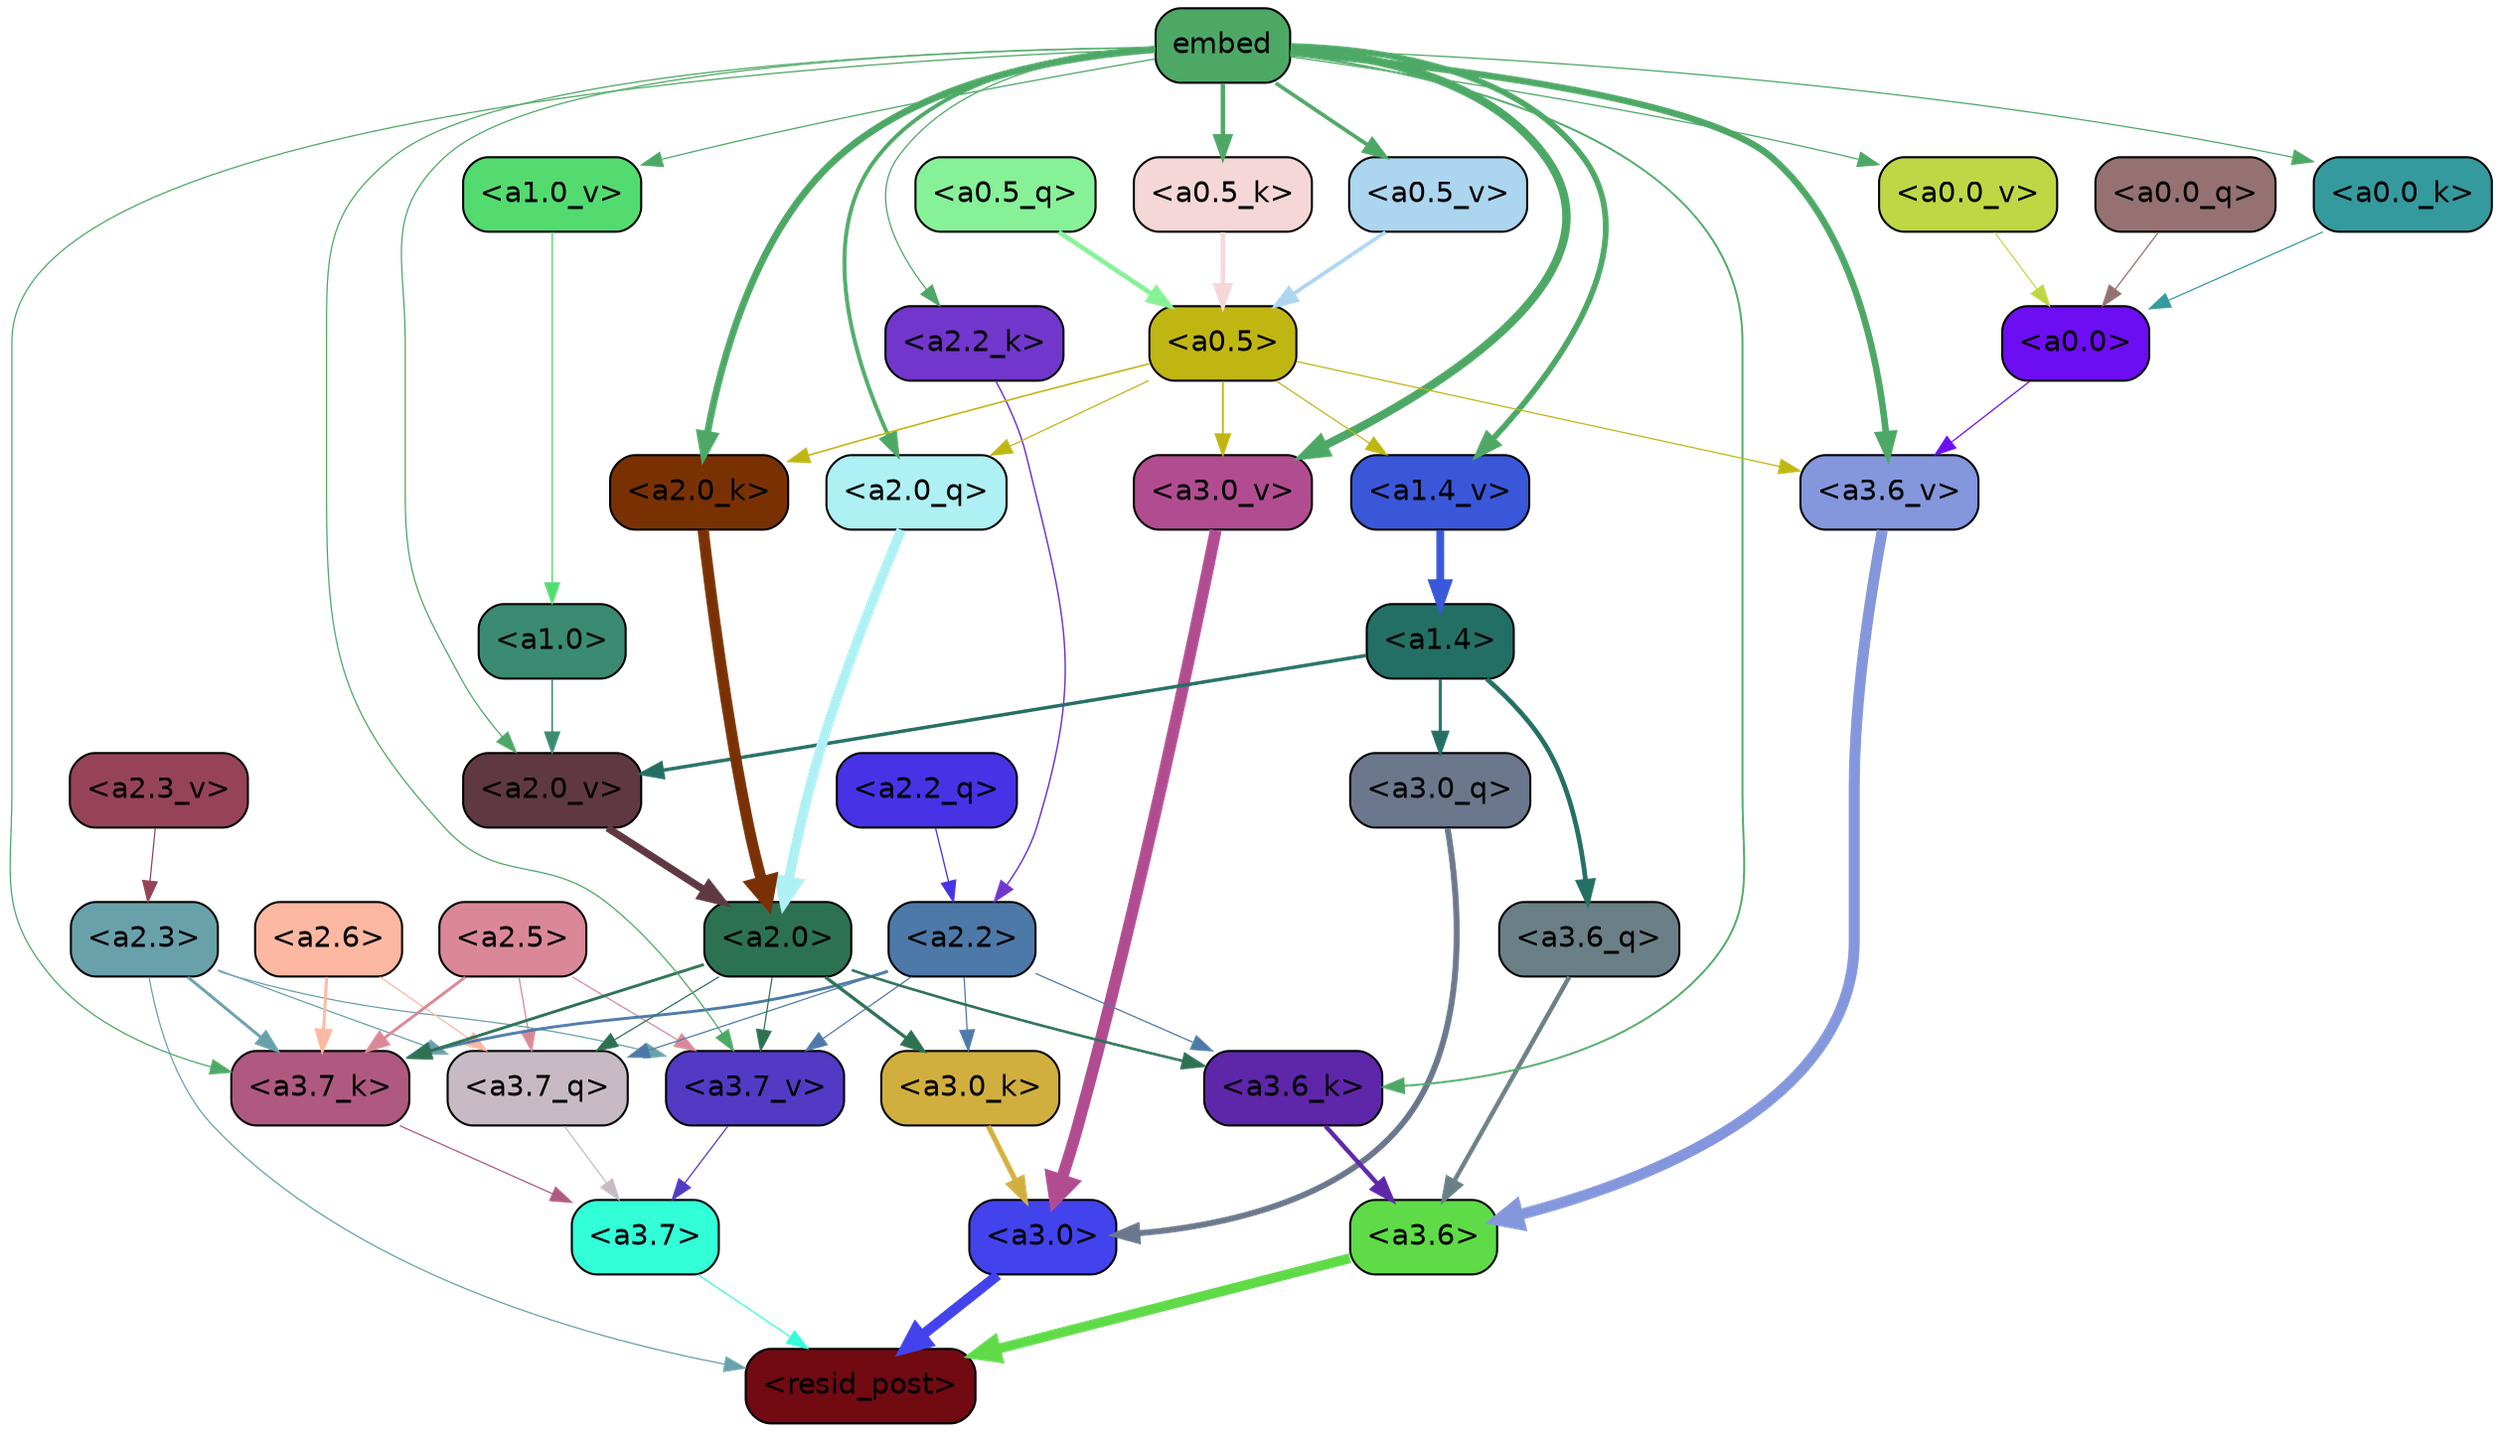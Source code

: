 strict digraph "" {
	graph [bgcolor=transparent,
		layout=dot,
		overlap=false,
		splines=true
	];
	"<a3.7>"	[color=black,
		fillcolor="#32ffd8",
		fontname=Helvetica,
		shape=box,
		style="filled, rounded"];
	"<resid_post>"	[color=black,
		fillcolor="#710a11",
		fontname=Helvetica,
		shape=box,
		style="filled, rounded"];
	"<a3.7>" -> "<resid_post>"	[color="#32ffd8",
		penwidth=0.6];
	"<a3.6>"	[color=black,
		fillcolor="#5edb47",
		fontname=Helvetica,
		shape=box,
		style="filled, rounded"];
	"<a3.6>" -> "<resid_post>"	[color="#5edb47",
		penwidth=4.749041676521301];
	"<a3.0>"	[color=black,
		fillcolor="#4243ec",
		fontname=Helvetica,
		shape=box,
		style="filled, rounded"];
	"<a3.0>" -> "<resid_post>"	[color="#4243ec",
		penwidth=5.004215121269226];
	"<a2.3>"	[color=black,
		fillcolor="#69a1aa",
		fontname=Helvetica,
		shape=box,
		style="filled, rounded"];
	"<a2.3>" -> "<resid_post>"	[color="#69a1aa",
		penwidth=0.6];
	"<a3.7_q>"	[color=black,
		fillcolor="#c8bac4",
		fontname=Helvetica,
		shape=box,
		style="filled, rounded"];
	"<a2.3>" -> "<a3.7_q>"	[color="#69a1aa",
		penwidth=0.6];
	"<a3.7_k>"	[color=black,
		fillcolor="#af5980",
		fontname=Helvetica,
		shape=box,
		style="filled, rounded"];
	"<a2.3>" -> "<a3.7_k>"	[color="#69a1aa",
		penwidth=1.4391854107379913];
	"<a3.7_v>"	[color=black,
		fillcolor="#523ac5",
		fontname=Helvetica,
		shape=box,
		style="filled, rounded"];
	"<a2.3>" -> "<a3.7_v>"	[color="#69a1aa",
		penwidth=0.6];
	"<a3.7_q>" -> "<a3.7>"	[color="#c8bac4",
		penwidth=0.6];
	"<a3.6_q>"	[color=black,
		fillcolor="#6b7f86",
		fontname=Helvetica,
		shape=box,
		style="filled, rounded"];
	"<a3.6_q>" -> "<a3.6>"	[color="#6b7f86",
		penwidth=2.160832464694977];
	"<a3.0_q>"	[color=black,
		fillcolor="#6b778c",
		fontname=Helvetica,
		shape=box,
		style="filled, rounded"];
	"<a3.0_q>" -> "<a3.0>"	[color="#6b778c",
		penwidth=2.870753765106201];
	"<a3.7_k>" -> "<a3.7>"	[color="#af5980",
		penwidth=0.6];
	"<a3.6_k>"	[color=black,
		fillcolor="#5e26a9",
		fontname=Helvetica,
		shape=box,
		style="filled, rounded"];
	"<a3.6_k>" -> "<a3.6>"	[color="#5e26a9",
		penwidth=2.13908451795578];
	"<a3.0_k>"	[color=black,
		fillcolor="#d1af3e",
		fontname=Helvetica,
		shape=box,
		style="filled, rounded"];
	"<a3.0_k>" -> "<a3.0>"	[color="#d1af3e",
		penwidth=2.520303964614868];
	"<a3.7_v>" -> "<a3.7>"	[color="#523ac5",
		penwidth=0.6];
	"<a3.6_v>"	[color=black,
		fillcolor="#8497dd",
		fontname=Helvetica,
		shape=box,
		style="filled, rounded"];
	"<a3.6_v>" -> "<a3.6>"	[color="#8497dd",
		penwidth=5.297133803367615];
	"<a3.0_v>"	[color=black,
		fillcolor="#b14c91",
		fontname=Helvetica,
		shape=box,
		style="filled, rounded"];
	"<a3.0_v>" -> "<a3.0>"	[color="#b14c91",
		penwidth=5.680712580680847];
	"<a2.6>"	[color=black,
		fillcolor="#fdb8a1",
		fontname=Helvetica,
		shape=box,
		style="filled, rounded"];
	"<a2.6>" -> "<a3.7_q>"	[color="#fdb8a1",
		penwidth=0.6];
	"<a2.6>" -> "<a3.7_k>"	[color="#fdb8a1",
		penwidth=1.4180794060230255];
	"<a2.5>"	[color=black,
		fillcolor="#da8898",
		fontname=Helvetica,
		shape=box,
		style="filled, rounded"];
	"<a2.5>" -> "<a3.7_q>"	[color="#da8898",
		penwidth=0.6];
	"<a2.5>" -> "<a3.7_k>"	[color="#da8898",
		penwidth=1.4281435310840607];
	"<a2.5>" -> "<a3.7_v>"	[color="#da8898",
		penwidth=0.6];
	"<a2.2>"	[color=black,
		fillcolor="#4d79a8",
		fontname=Helvetica,
		shape=box,
		style="filled, rounded"];
	"<a2.2>" -> "<a3.7_q>"	[color="#4d79a8",
		penwidth=0.6];
	"<a2.2>" -> "<a3.7_k>"	[color="#4d79a8",
		penwidth=1.3982512056827545];
	"<a2.2>" -> "<a3.6_k>"	[color="#4d79a8",
		penwidth=0.6];
	"<a2.2>" -> "<a3.0_k>"	[color="#4d79a8",
		penwidth=0.6];
	"<a2.2>" -> "<a3.7_v>"	[color="#4d79a8",
		penwidth=0.6];
	"<a2.0>"	[color=black,
		fillcolor="#2d7153",
		fontname=Helvetica,
		shape=box,
		style="filled, rounded"];
	"<a2.0>" -> "<a3.7_q>"	[color="#2d7153",
		penwidth=0.6];
	"<a2.0>" -> "<a3.7_k>"	[color="#2d7153",
		penwidth=1.404832512140274];
	"<a2.0>" -> "<a3.6_k>"	[color="#2d7153",
		penwidth=1.2708758115768433];
	"<a2.0>" -> "<a3.0_k>"	[color="#2d7153",
		penwidth=1.6207245588302612];
	"<a2.0>" -> "<a3.7_v>"	[color="#2d7153",
		penwidth=0.6];
	"<a1.4>"	[color=black,
		fillcolor="#246f64",
		fontname=Helvetica,
		shape=box,
		style="filled, rounded"];
	"<a1.4>" -> "<a3.6_q>"	[color="#246f64",
		penwidth=2.289449453353882];
	"<a1.4>" -> "<a3.0_q>"	[color="#246f64",
		penwidth=1.4600623846054077];
	"<a2.0_v>"	[color=black,
		fillcolor="#5f3842",
		fontname=Helvetica,
		shape=box,
		style="filled, rounded"];
	"<a1.4>" -> "<a2.0_v>"	[color="#246f64",
		penwidth=1.676277220249176];
	embed	[color=black,
		fillcolor="#4da865",
		fontname=Helvetica,
		shape=box,
		style="filled, rounded"];
	embed -> "<a3.7_k>"	[color="#4da865",
		penwidth=0.6];
	embed -> "<a3.6_k>"	[color="#4da865",
		penwidth=0.9291638135910034];
	embed -> "<a3.7_v>"	[color="#4da865",
		penwidth=0.6];
	embed -> "<a3.6_v>"	[color="#4da865",
		penwidth=3.1808209121227264];
	embed -> "<a3.0_v>"	[color="#4da865",
		penwidth=4.036660343408585];
	"<a2.0_q>"	[color=black,
		fillcolor="#aef0f3",
		fontname=Helvetica,
		shape=box,
		style="filled, rounded"];
	embed -> "<a2.0_q>"	[color="#4da865",
		penwidth=1.8821641206741333];
	"<a2.2_k>"	[color=black,
		fillcolor="#7136cb",
		fontname=Helvetica,
		shape=box,
		style="filled, rounded"];
	embed -> "<a2.2_k>"	[color="#4da865",
		penwidth=0.6];
	"<a2.0_k>"	[color=black,
		fillcolor="#793104",
		fontname=Helvetica,
		shape=box,
		style="filled, rounded"];
	embed -> "<a2.0_k>"	[color="#4da865",
		penwidth=3.3375256061553955];
	embed -> "<a2.0_v>"	[color="#4da865",
		penwidth=0.6];
	"<a1.4_v>"	[color=black,
		fillcolor="#3957d8",
		fontname=Helvetica,
		shape=box,
		style="filled, rounded"];
	embed -> "<a1.4_v>"	[color="#4da865",
		penwidth=2.7935529947280884];
	"<a1.0_v>"	[color=black,
		fillcolor="#53db6f",
		fontname=Helvetica,
		shape=box,
		style="filled, rounded"];
	embed -> "<a1.0_v>"	[color="#4da865",
		penwidth=0.6];
	"<a0.5_k>"	[color=black,
		fillcolor="#f5d7d7",
		fontname=Helvetica,
		shape=box,
		style="filled, rounded"];
	embed -> "<a0.5_k>"	[color="#4da865",
		penwidth=2.1102226972579956];
	"<a0.0_k>"	[color=black,
		fillcolor="#349a9e",
		fontname=Helvetica,
		shape=box,
		style="filled, rounded"];
	embed -> "<a0.0_k>"	[color="#4da865",
		penwidth=0.6];
	"<a0.5_v>"	[color=black,
		fillcolor="#acd5ef",
		fontname=Helvetica,
		shape=box,
		style="filled, rounded"];
	embed -> "<a0.5_v>"	[color="#4da865",
		penwidth=1.8293639421463013];
	"<a0.0_v>"	[color=black,
		fillcolor="#bfd745",
		fontname=Helvetica,
		shape=box,
		style="filled, rounded"];
	embed -> "<a0.0_v>"	[color="#4da865",
		penwidth=0.6];
	"<a0.5>"	[color=black,
		fillcolor="#c0b612",
		fontname=Helvetica,
		shape=box,
		style="filled, rounded"];
	"<a0.5>" -> "<a3.6_v>"	[color="#c0b612",
		penwidth=0.6];
	"<a0.5>" -> "<a3.0_v>"	[color="#c0b612",
		penwidth=0.8798569142818451];
	"<a0.5>" -> "<a2.0_q>"	[color="#c0b612",
		penwidth=0.6];
	"<a0.5>" -> "<a2.0_k>"	[color="#c0b612",
		penwidth=0.7782440185546875];
	"<a0.5>" -> "<a1.4_v>"	[color="#c0b612",
		penwidth=0.6];
	"<a0.0>"	[color=black,
		fillcolor="#6d0df2",
		fontname=Helvetica,
		shape=box,
		style="filled, rounded"];
	"<a0.0>" -> "<a3.6_v>"	[color="#6d0df2",
		penwidth=0.6];
	"<a2.2_q>"	[color=black,
		fillcolor="#4733e5",
		fontname=Helvetica,
		shape=box,
		style="filled, rounded"];
	"<a2.2_q>" -> "<a2.2>"	[color="#4733e5",
		penwidth=0.6392357051372528];
	"<a2.0_q>" -> "<a2.0>"	[color="#aef0f3",
		penwidth=4.795779317617416];
	"<a2.2_k>" -> "<a2.2>"	[color="#7136cb",
		penwidth=0.7060726433992386];
	"<a2.0_k>" -> "<a2.0>"	[color="#793104",
		penwidth=5.401692286133766];
	"<a2.3_v>"	[color=black,
		fillcolor="#964359",
		fontname=Helvetica,
		shape=box,
		style="filled, rounded"];
	"<a2.3_v>" -> "<a2.3>"	[color="#964359",
		penwidth=0.6];
	"<a2.0_v>" -> "<a2.0>"	[color="#5f3842",
		penwidth=3.56003999710083];
	"<a1.0>"	[color=black,
		fillcolor="#3a8b71",
		fontname=Helvetica,
		shape=box,
		style="filled, rounded"];
	"<a1.0>" -> "<a2.0_v>"	[color="#3a8b71",
		penwidth=0.7355214953422546];
	"<a1.4_v>" -> "<a1.4>"	[color="#3957d8",
		penwidth=3.7673035860061646];
	"<a1.0_v>" -> "<a1.0>"	[color="#53db6f",
		penwidth=0.6493047475814819];
	"<a0.5_q>"	[color=black,
		fillcolor="#87f197",
		fontname=Helvetica,
		shape=box,
		style="filled, rounded"];
	"<a0.5_q>" -> "<a0.5>"	[color="#87f197",
		penwidth=2.3187414407730103];
	"<a0.0_q>"	[color=black,
		fillcolor="#967172",
		fontname=Helvetica,
		shape=box,
		style="filled, rounded"];
	"<a0.0_q>" -> "<a0.0>"	[color="#967172",
		penwidth=0.6];
	"<a0.5_k>" -> "<a0.5>"	[color="#f5d7d7",
		penwidth=2.1102215051651];
	"<a0.0_k>" -> "<a0.0>"	[color="#349a9e",
		penwidth=0.6];
	"<a0.5_v>" -> "<a0.5>"	[color="#acd5ef",
		penwidth=1.829363465309143];
	"<a0.0_v>" -> "<a0.0>"	[color="#bfd745",
		penwidth=0.6];
}
